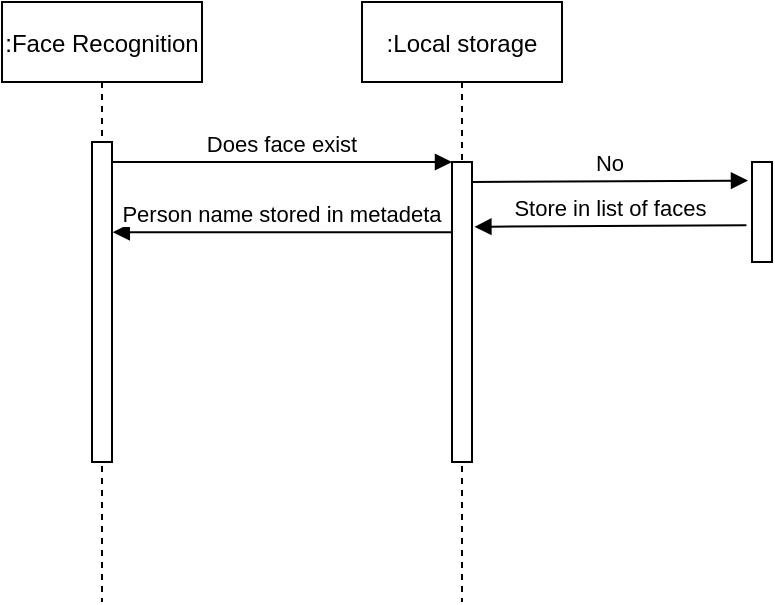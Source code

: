 <mxfile version="19.0.3" type="device"><diagram id="kgpKYQtTHZ0yAKxKKP6v" name="Page-1"><mxGraphModel dx="1038" dy="649" grid="1" gridSize="10" guides="1" tooltips="1" connect="1" arrows="1" fold="1" page="1" pageScale="1" pageWidth="850" pageHeight="1100" math="0" shadow="0"><root><mxCell id="0"/><mxCell id="1" parent="0"/><mxCell id="3nuBFxr9cyL0pnOWT2aG-1" value=":Face Recognition" style="shape=umlLifeline;perimeter=lifelinePerimeter;container=1;collapsible=0;recursiveResize=0;rounded=0;shadow=0;strokeWidth=1;" parent="1" vertex="1"><mxGeometry x="245" y="130" width="100" height="300" as="geometry"/></mxCell><mxCell id="3nuBFxr9cyL0pnOWT2aG-2" value="" style="points=[];perimeter=orthogonalPerimeter;rounded=0;shadow=0;strokeWidth=1;" parent="3nuBFxr9cyL0pnOWT2aG-1" vertex="1"><mxGeometry x="45" y="70" width="10" height="160" as="geometry"/></mxCell><mxCell id="3nuBFxr9cyL0pnOWT2aG-5" value=":Local storage" style="shape=umlLifeline;perimeter=lifelinePerimeter;container=1;collapsible=0;recursiveResize=0;rounded=0;shadow=0;strokeWidth=1;" parent="1" vertex="1"><mxGeometry x="425" y="130" width="100" height="300" as="geometry"/></mxCell><mxCell id="3nuBFxr9cyL0pnOWT2aG-6" value="" style="points=[];perimeter=orthogonalPerimeter;rounded=0;shadow=0;strokeWidth=1;" parent="3nuBFxr9cyL0pnOWT2aG-5" vertex="1"><mxGeometry x="45" y="80" width="10" height="150" as="geometry"/></mxCell><mxCell id="3nuBFxr9cyL0pnOWT2aG-8" value="Does face exist" style="verticalAlign=bottom;endArrow=block;entryX=0;entryY=0;shadow=0;strokeWidth=1;" parent="1" source="3nuBFxr9cyL0pnOWT2aG-2" target="3nuBFxr9cyL0pnOWT2aG-6" edge="1"><mxGeometry relative="1" as="geometry"><mxPoint x="400" y="210" as="sourcePoint"/></mxGeometry></mxCell><mxCell id="3nuBFxr9cyL0pnOWT2aG-9" value="Person name stored in metadeta" style="verticalAlign=bottom;endArrow=block;entryX=1.04;entryY=0.282;shadow=0;strokeWidth=1;entryDx=0;entryDy=0;entryPerimeter=0;" parent="1" source="3nuBFxr9cyL0pnOWT2aG-6" target="3nuBFxr9cyL0pnOWT2aG-2" edge="1"><mxGeometry relative="1" as="geometry"><mxPoint x="365" y="250" as="sourcePoint"/><mxPoint x="305" y="250" as="targetPoint"/></mxGeometry></mxCell><mxCell id="shRgjo6uyknF8Vhcg1Dc-2" value="No" style="verticalAlign=bottom;endArrow=block;entryX=-0.2;entryY=0.058;shadow=0;strokeWidth=1;entryDx=0;entryDy=0;entryPerimeter=0;" edge="1" parent="1"><mxGeometry relative="1" as="geometry"><mxPoint x="480" y="220" as="sourcePoint"/><mxPoint x="618" y="219.28" as="targetPoint"/></mxGeometry></mxCell><mxCell id="shRgjo6uyknF8Vhcg1Dc-3" value="Store in list of faces" style="verticalAlign=bottom;endArrow=block;entryX=1.12;entryY=0.216;shadow=0;strokeWidth=1;entryDx=0;entryDy=0;entryPerimeter=0;exitX=-0.28;exitY=0.198;exitDx=0;exitDy=0;exitPerimeter=0;" edge="1" parent="1" target="3nuBFxr9cyL0pnOWT2aG-6"><mxGeometry relative="1" as="geometry"><mxPoint x="617.2" y="241.68" as="sourcePoint"/><mxPoint x="630" y="270" as="targetPoint"/></mxGeometry></mxCell><mxCell id="shRgjo6uyknF8Vhcg1Dc-4" value="" style="points=[];perimeter=orthogonalPerimeter;rounded=0;shadow=0;strokeWidth=1;" vertex="1" parent="1"><mxGeometry x="620" y="210" width="10" height="50" as="geometry"/></mxCell></root></mxGraphModel></diagram></mxfile>
